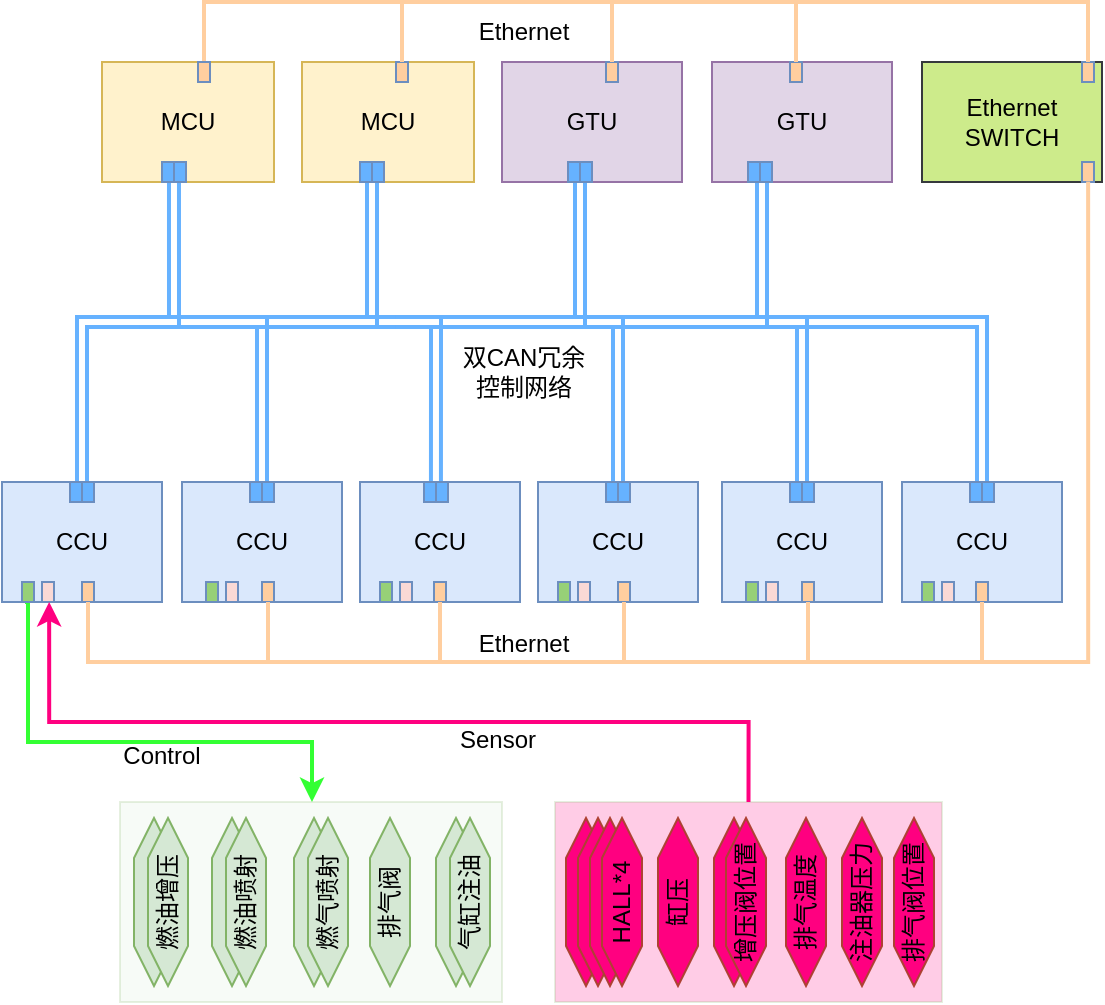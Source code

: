 <mxfile version="22.1.15" type="github">
  <diagram name="第 1 页" id="9V1ebuacdXuoeA5cvaG8">
    <mxGraphModel dx="1183" dy="632" grid="1" gridSize="10" guides="1" tooltips="1" connect="1" arrows="1" fold="1" page="1" pageScale="1" pageWidth="827" pageHeight="1169" math="0" shadow="0">
      <root>
        <mxCell id="0" />
        <mxCell id="1" parent="0" />
        <mxCell id="lHHxEUQEhCc_uOO8Jhd7-14" value="" style="rounded=0;whiteSpace=wrap;html=1;fillColor=#ff0080;strokeColor=#82b366;opacity=20;" vertex="1" parent="1">
          <mxGeometry x="436.5" y="490" width="193.5" height="100" as="geometry" />
        </mxCell>
        <mxCell id="lHHxEUQEhCc_uOO8Jhd7-13" value="" style="rounded=0;whiteSpace=wrap;html=1;fillColor=#d5e8d4;strokeColor=#82b366;opacity=20;" vertex="1" parent="1">
          <mxGeometry x="219" y="490" width="191" height="100" as="geometry" />
        </mxCell>
        <mxCell id="hLteAHFwZHsYNq_SP1KF-1" value="CCU" style="rounded=0;whiteSpace=wrap;html=1;fillColor=#dae8fc;strokeColor=#6c8ebf;" parent="1" vertex="1">
          <mxGeometry x="160" y="330" width="80" height="60" as="geometry" />
        </mxCell>
        <mxCell id="l1ArFm3nqkwlllE_89NU-13" value="" style="shape=hexagon;perimeter=hexagonPerimeter2;whiteSpace=wrap;html=1;fixedSize=1;rotation=-90;fillColor=#d5e8d4;strokeColor=#82b366;" parent="1" vertex="1">
          <mxGeometry x="233" y="530" width="84" height="20" as="geometry" />
        </mxCell>
        <mxCell id="l1ArFm3nqkwlllE_89NU-10" value="燃油喷射" style="shape=hexagon;perimeter=hexagonPerimeter2;whiteSpace=wrap;html=1;fixedSize=1;rotation=-90;fillColor=#d5e8d4;strokeColor=#82b366;" parent="1" vertex="1">
          <mxGeometry x="240" y="530" width="84" height="20" as="geometry" />
        </mxCell>
        <mxCell id="l1ArFm3nqkwlllE_89NU-15" value="" style="shape=hexagon;perimeter=hexagonPerimeter2;whiteSpace=wrap;html=1;fixedSize=1;rotation=-90;fillColor=#d5e8d4;strokeColor=#82b366;" parent="1" vertex="1">
          <mxGeometry x="274" y="530" width="84" height="20" as="geometry" />
        </mxCell>
        <mxCell id="l1ArFm3nqkwlllE_89NU-16" value="燃气喷射" style="shape=hexagon;perimeter=hexagonPerimeter2;whiteSpace=wrap;html=1;fixedSize=1;rotation=-90;fillColor=#d5e8d4;strokeColor=#82b366;" parent="1" vertex="1">
          <mxGeometry x="281" y="530" width="84" height="20" as="geometry" />
        </mxCell>
        <mxCell id="l1ArFm3nqkwlllE_89NU-17" value="排气阀" style="shape=hexagon;perimeter=hexagonPerimeter2;whiteSpace=wrap;html=1;fixedSize=1;rotation=-90;fillColor=#d5e8d4;strokeColor=#82b366;" parent="1" vertex="1">
          <mxGeometry x="312" y="530" width="84" height="20" as="geometry" />
        </mxCell>
        <mxCell id="l1ArFm3nqkwlllE_89NU-18" value="" style="shape=hexagon;perimeter=hexagonPerimeter2;whiteSpace=wrap;html=1;fixedSize=1;rotation=-90;fillColor=#d5e8d4;strokeColor=#82b366;" parent="1" vertex="1">
          <mxGeometry x="345" y="530" width="84" height="20" as="geometry" />
        </mxCell>
        <mxCell id="l1ArFm3nqkwlllE_89NU-20" value="MCU" style="rounded=0;whiteSpace=wrap;html=1;fillColor=#fff2cc;strokeColor=#d6b656;" parent="1" vertex="1">
          <mxGeometry x="210" y="120" width="86" height="60" as="geometry" />
        </mxCell>
        <mxCell id="l1ArFm3nqkwlllE_89NU-23" value="GTU" style="rounded=0;whiteSpace=wrap;html=1;fillColor=#e1d5e7;strokeColor=#9673a6;" parent="1" vertex="1">
          <mxGeometry x="410" y="120" width="90" height="60" as="geometry" />
        </mxCell>
        <mxCell id="l1ArFm3nqkwlllE_89NU-25" value="" style="shape=link;html=1;rounded=0;edgeStyle=orthogonalEdgeStyle;entryX=0.5;entryY=0;entryDx=0;entryDy=0;strokeWidth=2;strokeColor=#66B2FF;" parent="1" source="hLteAHFwZHsYNq_SP1KF-1" edge="1">
          <mxGeometry width="100" relative="1" as="geometry">
            <mxPoint x="20" y="330" as="sourcePoint" />
            <mxPoint x="650" y="330" as="targetPoint" />
            <Array as="points">
              <mxPoint x="200" y="250" />
              <mxPoint x="650" y="250" />
            </Array>
          </mxGeometry>
        </mxCell>
        <mxCell id="l1ArFm3nqkwlllE_89NU-26" value="" style="shape=link;html=1;rounded=0;edgeStyle=orthogonalEdgeStyle;exitX=0.5;exitY=1;exitDx=0;exitDy=0;strokeWidth=2;strokeColor=#66B2FF;" parent="1" edge="1">
          <mxGeometry width="100" relative="1" as="geometry">
            <mxPoint x="245.99" y="180" as="sourcePoint" />
            <mxPoint x="228.99" y="250" as="targetPoint" />
            <Array as="points">
              <mxPoint x="245.99" y="250" />
            </Array>
          </mxGeometry>
        </mxCell>
        <mxCell id="l1ArFm3nqkwlllE_89NU-28" value="" style="shape=link;html=1;rounded=0;edgeStyle=orthogonalEdgeStyle;strokeWidth=2;strokeColor=#66B2FF;" parent="1" edge="1">
          <mxGeometry width="100" relative="1" as="geometry">
            <mxPoint x="290" y="330" as="sourcePoint" />
            <mxPoint x="270" y="250" as="targetPoint" />
            <Array as="points">
              <mxPoint x="290" y="330" />
              <mxPoint x="290" y="250" />
            </Array>
          </mxGeometry>
        </mxCell>
        <mxCell id="l1ArFm3nqkwlllE_89NU-29" value="" style="shape=link;html=1;rounded=0;edgeStyle=orthogonalEdgeStyle;exitX=0.5;exitY=1;exitDx=0;exitDy=0;strokeWidth=2;strokeColor=#66B2FF;" parent="1" edge="1">
          <mxGeometry width="100" relative="1" as="geometry">
            <mxPoint x="345.0" y="180" as="sourcePoint" />
            <mxPoint x="328" y="250" as="targetPoint" />
            <Array as="points">
              <mxPoint x="345" y="250" />
            </Array>
          </mxGeometry>
        </mxCell>
        <mxCell id="l1ArFm3nqkwlllE_89NU-30" value="" style="shape=link;html=1;rounded=0;edgeStyle=orthogonalEdgeStyle;strokeWidth=2;strokeColor=#66B2FF;" parent="1" edge="1">
          <mxGeometry width="100" relative="1" as="geometry">
            <mxPoint x="376.97" y="330" as="sourcePoint" />
            <mxPoint x="356.97" y="250" as="targetPoint" />
            <Array as="points">
              <mxPoint x="376.97" y="330" />
              <mxPoint x="376.97" y="250" />
            </Array>
          </mxGeometry>
        </mxCell>
        <mxCell id="l1ArFm3nqkwlllE_89NU-32" value="" style="shape=link;html=1;rounded=0;edgeStyle=orthogonalEdgeStyle;strokeWidth=2;strokeColor=#66B2FF;" parent="1" edge="1">
          <mxGeometry width="100" relative="1" as="geometry">
            <mxPoint x="468" y="330" as="sourcePoint" />
            <mxPoint x="448" y="250" as="targetPoint" />
            <Array as="points">
              <mxPoint x="468" y="330" />
              <mxPoint x="468" y="250" />
            </Array>
          </mxGeometry>
        </mxCell>
        <mxCell id="l1ArFm3nqkwlllE_89NU-34" value="" style="shape=link;html=1;rounded=0;edgeStyle=orthogonalEdgeStyle;strokeWidth=2;strokeColor=#66B2FF;" parent="1" edge="1">
          <mxGeometry width="100" relative="1" as="geometry">
            <mxPoint x="560" y="330" as="sourcePoint" />
            <mxPoint x="540" y="250" as="targetPoint" />
            <Array as="points">
              <mxPoint x="560" y="330" />
              <mxPoint x="560" y="250" />
            </Array>
          </mxGeometry>
        </mxCell>
        <mxCell id="l1ArFm3nqkwlllE_89NU-35" value="" style="shape=hexagon;perimeter=hexagonPerimeter2;whiteSpace=wrap;html=1;fixedSize=1;rotation=-90;fillColor=#FF0080;strokeColor=#ae4132;" parent="1" vertex="1">
          <mxGeometry x="410" y="530" width="84" height="20" as="geometry" />
        </mxCell>
        <mxCell id="l1ArFm3nqkwlllE_89NU-36" value="" style="shape=hexagon;perimeter=hexagonPerimeter2;whiteSpace=wrap;html=1;fixedSize=1;rotation=-90;fillColor=#FF0080;strokeColor=#ae4132;" parent="1" vertex="1">
          <mxGeometry x="416" y="530" width="84" height="20" as="geometry" />
        </mxCell>
        <mxCell id="l1ArFm3nqkwlllE_89NU-37" value="" style="shape=hexagon;perimeter=hexagonPerimeter2;whiteSpace=wrap;html=1;fixedSize=1;rotation=-90;fillColor=#FF0080;strokeColor=#ae4132;" parent="1" vertex="1">
          <mxGeometry x="422" y="530" width="84" height="20" as="geometry" />
        </mxCell>
        <mxCell id="l1ArFm3nqkwlllE_89NU-38" value="HALL*4" style="shape=hexagon;perimeter=hexagonPerimeter2;whiteSpace=wrap;html=1;fixedSize=1;rotation=-90;fillColor=#FF0080;strokeColor=#ae4132;" parent="1" vertex="1">
          <mxGeometry x="428" y="530" width="84" height="20" as="geometry" />
        </mxCell>
        <mxCell id="l1ArFm3nqkwlllE_89NU-65" value="GTU" style="rounded=0;whiteSpace=wrap;html=1;fillColor=#e1d5e7;strokeColor=#9673a6;" parent="1" vertex="1">
          <mxGeometry x="515" y="120" width="90" height="60" as="geometry" />
        </mxCell>
        <mxCell id="l1ArFm3nqkwlllE_89NU-66" value="气缸注油" style="shape=hexagon;perimeter=hexagonPerimeter2;whiteSpace=wrap;html=1;fixedSize=1;rotation=-90;fillColor=#d5e8d4;strokeColor=#82b366;" parent="1" vertex="1">
          <mxGeometry x="352" y="530" width="84" height="20" as="geometry" />
        </mxCell>
        <mxCell id="l1ArFm3nqkwlllE_89NU-67" value="CCU" style="rounded=0;whiteSpace=wrap;html=1;fillColor=#dae8fc;strokeColor=#6c8ebf;" parent="1" vertex="1">
          <mxGeometry x="250" y="330" width="80" height="60" as="geometry" />
        </mxCell>
        <mxCell id="l1ArFm3nqkwlllE_89NU-68" value="CCU" style="rounded=0;whiteSpace=wrap;html=1;fillColor=#dae8fc;strokeColor=#6c8ebf;" parent="1" vertex="1">
          <mxGeometry x="339" y="330" width="80" height="60" as="geometry" />
        </mxCell>
        <mxCell id="l1ArFm3nqkwlllE_89NU-69" value="CCU" style="rounded=0;whiteSpace=wrap;html=1;fillColor=#dae8fc;strokeColor=#6c8ebf;" parent="1" vertex="1">
          <mxGeometry x="428" y="330" width="80" height="60" as="geometry" />
        </mxCell>
        <mxCell id="l1ArFm3nqkwlllE_89NU-70" value="CCU" style="rounded=0;whiteSpace=wrap;html=1;fillColor=#dae8fc;strokeColor=#6c8ebf;" parent="1" vertex="1">
          <mxGeometry x="520" y="330" width="80" height="60" as="geometry" />
        </mxCell>
        <mxCell id="l1ArFm3nqkwlllE_89NU-71" value="CCU" style="rounded=0;whiteSpace=wrap;html=1;fillColor=#dae8fc;strokeColor=#6c8ebf;" parent="1" vertex="1">
          <mxGeometry x="610" y="330" width="80" height="60" as="geometry" />
        </mxCell>
        <mxCell id="l1ArFm3nqkwlllE_89NU-72" value="MCU" style="rounded=0;whiteSpace=wrap;html=1;fillColor=#fff2cc;strokeColor=#d6b656;" parent="1" vertex="1">
          <mxGeometry x="310" y="120" width="86" height="60" as="geometry" />
        </mxCell>
        <mxCell id="l1ArFm3nqkwlllE_89NU-75" value="" style="shape=link;html=1;rounded=0;edgeStyle=orthogonalEdgeStyle;exitX=0.5;exitY=1;exitDx=0;exitDy=0;strokeWidth=2;strokeColor=#66B2FF;" parent="1" edge="1">
          <mxGeometry width="100" relative="1" as="geometry">
            <mxPoint x="449.0" y="180" as="sourcePoint" />
            <mxPoint x="432" y="250" as="targetPoint" />
            <Array as="points">
              <mxPoint x="449" y="250" />
            </Array>
          </mxGeometry>
        </mxCell>
        <mxCell id="l1ArFm3nqkwlllE_89NU-76" value="" style="shape=link;html=1;rounded=0;edgeStyle=orthogonalEdgeStyle;exitX=0.5;exitY=1;exitDx=0;exitDy=0;strokeWidth=2;strokeColor=#66B2FF;" parent="1" edge="1">
          <mxGeometry width="100" relative="1" as="geometry">
            <mxPoint x="540.0" y="180" as="sourcePoint" />
            <mxPoint x="523" y="250" as="targetPoint" />
            <Array as="points">
              <mxPoint x="540" y="250" />
            </Array>
          </mxGeometry>
        </mxCell>
        <mxCell id="l1ArFm3nqkwlllE_89NU-77" value="双CAN冗余控制网络" style="text;html=1;strokeColor=none;fillColor=none;align=center;verticalAlign=middle;whiteSpace=wrap;rounded=0;" parent="1" vertex="1">
          <mxGeometry x="386" y="260" width="70" height="30" as="geometry" />
        </mxCell>
        <mxCell id="l1ArFm3nqkwlllE_89NU-80" value="" style="rounded=0;whiteSpace=wrap;html=1;fillColor=#66b2ff;strokeColor=#6c8ebf;gradientColor=none;" parent="1" vertex="1">
          <mxGeometry x="194" y="330" width="6" height="10" as="geometry" />
        </mxCell>
        <mxCell id="l1ArFm3nqkwlllE_89NU-81" value="" style="rounded=0;whiteSpace=wrap;html=1;fillColor=#66b2ff;strokeColor=#6c8ebf;gradientColor=none;" parent="1" vertex="1">
          <mxGeometry x="200" y="330" width="6" height="10" as="geometry" />
        </mxCell>
        <mxCell id="l1ArFm3nqkwlllE_89NU-82" value="" style="rounded=0;whiteSpace=wrap;html=1;fillColor=#66b2ff;strokeColor=#6c8ebf;gradientColor=none;" parent="1" vertex="1">
          <mxGeometry x="284" y="330" width="6" height="10" as="geometry" />
        </mxCell>
        <mxCell id="l1ArFm3nqkwlllE_89NU-83" value="" style="rounded=0;whiteSpace=wrap;html=1;fillColor=#66b2ff;strokeColor=#6c8ebf;gradientColor=none;" parent="1" vertex="1">
          <mxGeometry x="290" y="330" width="6" height="10" as="geometry" />
        </mxCell>
        <mxCell id="l1ArFm3nqkwlllE_89NU-84" value="" style="rounded=0;whiteSpace=wrap;html=1;fillColor=#66b2ff;strokeColor=#6c8ebf;gradientColor=none;" parent="1" vertex="1">
          <mxGeometry x="371" y="330" width="6" height="10" as="geometry" />
        </mxCell>
        <mxCell id="l1ArFm3nqkwlllE_89NU-85" value="" style="rounded=0;whiteSpace=wrap;html=1;fillColor=#66b2ff;strokeColor=#6c8ebf;gradientColor=none;" parent="1" vertex="1">
          <mxGeometry x="377" y="330" width="6" height="10" as="geometry" />
        </mxCell>
        <mxCell id="l1ArFm3nqkwlllE_89NU-86" value="" style="rounded=0;whiteSpace=wrap;html=1;fillColor=#66b2ff;strokeColor=#6c8ebf;gradientColor=none;" parent="1" vertex="1">
          <mxGeometry x="462" y="330" width="6" height="10" as="geometry" />
        </mxCell>
        <mxCell id="l1ArFm3nqkwlllE_89NU-87" value="" style="rounded=0;whiteSpace=wrap;html=1;fillColor=#66b2ff;strokeColor=#6c8ebf;gradientColor=none;" parent="1" vertex="1">
          <mxGeometry x="468" y="330" width="6" height="10" as="geometry" />
        </mxCell>
        <mxCell id="l1ArFm3nqkwlllE_89NU-88" value="" style="rounded=0;whiteSpace=wrap;html=1;fillColor=#66b2ff;strokeColor=#6c8ebf;gradientColor=none;" parent="1" vertex="1">
          <mxGeometry x="554" y="330" width="6" height="10" as="geometry" />
        </mxCell>
        <mxCell id="l1ArFm3nqkwlllE_89NU-89" value="" style="rounded=0;whiteSpace=wrap;html=1;fillColor=#66b2ff;strokeColor=#6c8ebf;gradientColor=none;" parent="1" vertex="1">
          <mxGeometry x="560" y="330" width="6" height="10" as="geometry" />
        </mxCell>
        <mxCell id="l1ArFm3nqkwlllE_89NU-90" value="" style="rounded=0;whiteSpace=wrap;html=1;fillColor=#66b2ff;strokeColor=#6c8ebf;gradientColor=none;" parent="1" vertex="1">
          <mxGeometry x="644" y="330" width="6" height="10" as="geometry" />
        </mxCell>
        <mxCell id="l1ArFm3nqkwlllE_89NU-91" value="" style="rounded=0;whiteSpace=wrap;html=1;fillColor=#66b2ff;strokeColor=#6c8ebf;gradientColor=none;" parent="1" vertex="1">
          <mxGeometry x="650" y="330" width="6" height="10" as="geometry" />
        </mxCell>
        <mxCell id="l1ArFm3nqkwlllE_89NU-92" value="" style="rounded=0;whiteSpace=wrap;html=1;fillColor=#66b2ff;strokeColor=#6c8ebf;gradientColor=none;" parent="1" vertex="1">
          <mxGeometry x="533" y="170" width="6" height="10" as="geometry" />
        </mxCell>
        <mxCell id="l1ArFm3nqkwlllE_89NU-93" value="" style="rounded=0;whiteSpace=wrap;html=1;fillColor=#66b2ff;strokeColor=#6c8ebf;gradientColor=none;" parent="1" vertex="1">
          <mxGeometry x="539" y="170" width="6" height="10" as="geometry" />
        </mxCell>
        <mxCell id="l1ArFm3nqkwlllE_89NU-94" value="" style="rounded=0;whiteSpace=wrap;html=1;fillColor=#66b2ff;strokeColor=#6c8ebf;gradientColor=none;" parent="1" vertex="1">
          <mxGeometry x="443" y="170" width="6" height="10" as="geometry" />
        </mxCell>
        <mxCell id="l1ArFm3nqkwlllE_89NU-95" value="" style="rounded=0;whiteSpace=wrap;html=1;fillColor=#66b2ff;strokeColor=#6c8ebf;gradientColor=none;" parent="1" vertex="1">
          <mxGeometry x="449" y="170" width="6" height="10" as="geometry" />
        </mxCell>
        <mxCell id="l1ArFm3nqkwlllE_89NU-96" value="" style="rounded=0;whiteSpace=wrap;html=1;fillColor=#66b2ff;strokeColor=#6c8ebf;gradientColor=none;" parent="1" vertex="1">
          <mxGeometry x="339" y="170" width="6" height="10" as="geometry" />
        </mxCell>
        <mxCell id="l1ArFm3nqkwlllE_89NU-97" value="" style="rounded=0;whiteSpace=wrap;html=1;fillColor=#66b2ff;strokeColor=#6c8ebf;gradientColor=none;" parent="1" vertex="1">
          <mxGeometry x="345" y="170" width="6" height="10" as="geometry" />
        </mxCell>
        <mxCell id="l1ArFm3nqkwlllE_89NU-98" value="" style="rounded=0;whiteSpace=wrap;html=1;fillColor=#66b2ff;strokeColor=#6c8ebf;gradientColor=none;" parent="1" vertex="1">
          <mxGeometry x="240" y="170" width="6" height="10" as="geometry" />
        </mxCell>
        <mxCell id="l1ArFm3nqkwlllE_89NU-99" value="" style="rounded=0;whiteSpace=wrap;html=1;fillColor=#66b2ff;strokeColor=#6c8ebf;gradientColor=none;" parent="1" vertex="1">
          <mxGeometry x="246" y="170" width="6" height="10" as="geometry" />
        </mxCell>
        <mxCell id="l1ArFm3nqkwlllE_89NU-100" value="Ethernet&lt;br&gt;SWITCH" style="rounded=0;whiteSpace=wrap;html=1;fillColor=#cdeb8b;strokeColor=#36393d;" parent="1" vertex="1">
          <mxGeometry x="620" y="120" width="90" height="60" as="geometry" />
        </mxCell>
        <mxCell id="l1ArFm3nqkwlllE_89NU-105" value="" style="rounded=0;whiteSpace=wrap;html=1;fillColor=#FFCE9F;strokeColor=#6c8ebf;gradientColor=none;" parent="1" vertex="1">
          <mxGeometry x="700" y="120" width="6" height="10" as="geometry" />
        </mxCell>
        <mxCell id="l1ArFm3nqkwlllE_89NU-106" value="" style="rounded=0;whiteSpace=wrap;html=1;fillColor=#FFCE9F;strokeColor=#6c8ebf;gradientColor=none;" parent="1" vertex="1">
          <mxGeometry x="700" y="170" width="6" height="10" as="geometry" />
        </mxCell>
        <mxCell id="l1ArFm3nqkwlllE_89NU-111" value="" style="rounded=0;whiteSpace=wrap;html=1;fillColor=#FFCE9F;strokeColor=#6c8ebf;gradientColor=none;" parent="1" vertex="1">
          <mxGeometry x="554" y="120" width="6" height="10" as="geometry" />
        </mxCell>
        <mxCell id="l1ArFm3nqkwlllE_89NU-112" value="" style="rounded=0;whiteSpace=wrap;html=1;fillColor=#FFCE9F;strokeColor=#6c8ebf;gradientColor=none;" parent="1" vertex="1">
          <mxGeometry x="462" y="120" width="6" height="10" as="geometry" />
        </mxCell>
        <mxCell id="l1ArFm3nqkwlllE_89NU-113" value="" style="rounded=0;whiteSpace=wrap;html=1;fillColor=#FFCE9F;strokeColor=#6c8ebf;gradientColor=none;" parent="1" vertex="1">
          <mxGeometry x="357" y="120" width="6" height="10" as="geometry" />
        </mxCell>
        <mxCell id="l1ArFm3nqkwlllE_89NU-130" style="edgeStyle=orthogonalEdgeStyle;rounded=0;orthogonalLoop=1;jettySize=auto;html=1;entryX=0.5;entryY=0;entryDx=0;entryDy=0;endArrow=none;endFill=0;strokeWidth=2;strokeColor=#ffce9f;" parent="1" source="l1ArFm3nqkwlllE_89NU-115" target="l1ArFm3nqkwlllE_89NU-105" edge="1">
          <mxGeometry relative="1" as="geometry">
            <mxPoint x="380" y="90" as="targetPoint" />
            <Array as="points">
              <mxPoint x="261" y="90" />
              <mxPoint x="703" y="90" />
            </Array>
          </mxGeometry>
        </mxCell>
        <mxCell id="l1ArFm3nqkwlllE_89NU-115" value="" style="rounded=0;whiteSpace=wrap;html=1;fillColor=#FFCE9F;strokeColor=#6c8ebf;gradientColor=none;" parent="1" vertex="1">
          <mxGeometry x="258" y="120" width="6" height="10" as="geometry" />
        </mxCell>
        <mxCell id="l1ArFm3nqkwlllE_89NU-116" value="" style="rounded=0;whiteSpace=wrap;html=1;fillColor=#FFCE9F;strokeColor=#6c8ebf;gradientColor=none;" parent="1" vertex="1">
          <mxGeometry x="200" y="380" width="6" height="10" as="geometry" />
        </mxCell>
        <mxCell id="l1ArFm3nqkwlllE_89NU-117" value="" style="rounded=0;whiteSpace=wrap;html=1;fillColor=#FFCE9F;strokeColor=#6c8ebf;gradientColor=none;" parent="1" vertex="1">
          <mxGeometry x="290" y="380" width="6" height="10" as="geometry" />
        </mxCell>
        <mxCell id="l1ArFm3nqkwlllE_89NU-118" value="" style="rounded=0;whiteSpace=wrap;html=1;fillColor=#FFCE9F;strokeColor=#6c8ebf;gradientColor=none;" parent="1" vertex="1">
          <mxGeometry x="376" y="380" width="6" height="10" as="geometry" />
        </mxCell>
        <mxCell id="l1ArFm3nqkwlllE_89NU-119" value="" style="rounded=0;whiteSpace=wrap;html=1;fillColor=#FFCE9F;strokeColor=#6c8ebf;gradientColor=none;" parent="1" vertex="1">
          <mxGeometry x="468" y="380" width="6" height="10" as="geometry" />
        </mxCell>
        <mxCell id="l1ArFm3nqkwlllE_89NU-120" value="" style="rounded=0;whiteSpace=wrap;html=1;fillColor=#FFCE9F;strokeColor=#6c8ebf;gradientColor=none;" parent="1" vertex="1">
          <mxGeometry x="647" y="380" width="6" height="10" as="geometry" />
        </mxCell>
        <mxCell id="l1ArFm3nqkwlllE_89NU-121" value="" style="rounded=0;whiteSpace=wrap;html=1;fillColor=#FFCE9F;strokeColor=#6c8ebf;gradientColor=none;" parent="1" vertex="1">
          <mxGeometry x="560" y="380" width="6" height="10" as="geometry" />
        </mxCell>
        <mxCell id="l1ArFm3nqkwlllE_89NU-131" value="" style="line;strokeWidth=2;direction=south;html=1;strokeColor=#ffce9f;" parent="1" vertex="1">
          <mxGeometry x="355" y="90" width="10" height="30" as="geometry" />
        </mxCell>
        <mxCell id="l1ArFm3nqkwlllE_89NU-132" value="" style="line;strokeWidth=2;direction=south;html=1;strokeColor=#ffce9f;" parent="1" vertex="1">
          <mxGeometry x="460" y="90" width="10" height="30" as="geometry" />
        </mxCell>
        <mxCell id="l1ArFm3nqkwlllE_89NU-133" value="" style="line;strokeWidth=2;direction=south;html=1;strokeColor=#ffce9f;" parent="1" vertex="1">
          <mxGeometry x="552" y="90" width="10" height="30" as="geometry" />
        </mxCell>
        <mxCell id="l1ArFm3nqkwlllE_89NU-135" style="edgeStyle=orthogonalEdgeStyle;rounded=0;orthogonalLoop=1;jettySize=auto;html=1;entryX=0.923;entryY=0.996;entryDx=0;entryDy=0;entryPerimeter=0;strokeWidth=2;endArrow=none;endFill=0;strokeColor=#ffce9f;" parent="1" source="l1ArFm3nqkwlllE_89NU-116" target="l1ArFm3nqkwlllE_89NU-100" edge="1">
          <mxGeometry relative="1" as="geometry">
            <Array as="points">
              <mxPoint x="203" y="420" />
              <mxPoint x="703" y="420" />
            </Array>
          </mxGeometry>
        </mxCell>
        <mxCell id="l1ArFm3nqkwlllE_89NU-136" value="" style="line;strokeWidth=2;direction=south;html=1;strokeColor=#ffce9f;" parent="1" vertex="1">
          <mxGeometry x="288" y="390" width="10" height="30" as="geometry" />
        </mxCell>
        <mxCell id="l1ArFm3nqkwlllE_89NU-137" value="" style="line;strokeWidth=2;direction=south;html=1;strokeColor=#ffce9f;" parent="1" vertex="1">
          <mxGeometry x="374" y="390" width="10" height="30" as="geometry" />
        </mxCell>
        <mxCell id="l1ArFm3nqkwlllE_89NU-138" value="" style="line;strokeWidth=2;direction=south;html=1;strokeColor=#ffce9f;" parent="1" vertex="1">
          <mxGeometry x="466" y="390" width="10" height="30" as="geometry" />
        </mxCell>
        <mxCell id="l1ArFm3nqkwlllE_89NU-139" value="" style="line;strokeWidth=2;direction=south;html=1;strokeColor=#ffce9f;" parent="1" vertex="1">
          <mxGeometry x="558" y="390" width="10" height="30" as="geometry" />
        </mxCell>
        <mxCell id="l1ArFm3nqkwlllE_89NU-140" value="" style="line;strokeWidth=2;direction=south;html=1;strokeColor=#ffce9f;" parent="1" vertex="1">
          <mxGeometry x="645" y="390" width="10" height="30" as="geometry" />
        </mxCell>
        <mxCell id="l1ArFm3nqkwlllE_89NU-141" value="Ethernet" style="text;html=1;strokeColor=none;fillColor=none;align=center;verticalAlign=middle;whiteSpace=wrap;rounded=0;" parent="1" vertex="1">
          <mxGeometry x="386" y="396" width="70" height="30" as="geometry" />
        </mxCell>
        <mxCell id="l1ArFm3nqkwlllE_89NU-142" value="Ethernet" style="text;html=1;strokeColor=none;fillColor=none;align=center;verticalAlign=middle;whiteSpace=wrap;rounded=0;" parent="1" vertex="1">
          <mxGeometry x="386" y="90" width="70" height="30" as="geometry" />
        </mxCell>
        <mxCell id="lHHxEUQEhCc_uOO8Jhd7-2" value="" style="shape=hexagon;perimeter=hexagonPerimeter2;whiteSpace=wrap;html=1;fixedSize=1;rotation=-90;fillColor=#d5e8d4;strokeColor=#82b366;" vertex="1" parent="1">
          <mxGeometry x="194" y="530" width="84" height="20" as="geometry" />
        </mxCell>
        <mxCell id="lHHxEUQEhCc_uOO8Jhd7-3" value="燃油增压" style="shape=hexagon;perimeter=hexagonPerimeter2;whiteSpace=wrap;html=1;fixedSize=1;rotation=-90;fillColor=#d5e8d4;strokeColor=#82b366;" vertex="1" parent="1">
          <mxGeometry x="201" y="530" width="84" height="20" as="geometry" />
        </mxCell>
        <mxCell id="lHHxEUQEhCc_uOO8Jhd7-5" value="缸压" style="shape=hexagon;perimeter=hexagonPerimeter2;whiteSpace=wrap;html=1;fixedSize=1;rotation=-90;fillColor=#FF0080;strokeColor=#ae4132;" vertex="1" parent="1">
          <mxGeometry x="456" y="530" width="84" height="20" as="geometry" />
        </mxCell>
        <mxCell id="lHHxEUQEhCc_uOO8Jhd7-7" value="" style="shape=hexagon;perimeter=hexagonPerimeter2;whiteSpace=wrap;html=1;fixedSize=1;rotation=-90;fillColor=#FF0080;strokeColor=#ae4132;" vertex="1" parent="1">
          <mxGeometry x="484" y="530" width="84" height="20" as="geometry" />
        </mxCell>
        <mxCell id="lHHxEUQEhCc_uOO8Jhd7-8" value="增压阀位置" style="shape=hexagon;perimeter=hexagonPerimeter2;whiteSpace=wrap;html=1;fixedSize=1;rotation=-90;fillColor=#FF0080;strokeColor=#ae4132;" vertex="1" parent="1">
          <mxGeometry x="490" y="530" width="84" height="20" as="geometry" />
        </mxCell>
        <mxCell id="lHHxEUQEhCc_uOO8Jhd7-9" value="排气温度" style="shape=hexagon;perimeter=hexagonPerimeter2;whiteSpace=wrap;html=1;fixedSize=1;rotation=-90;fillColor=#FF0080;strokeColor=#ae4132;" vertex="1" parent="1">
          <mxGeometry x="520" y="530" width="84" height="20" as="geometry" />
        </mxCell>
        <mxCell id="lHHxEUQEhCc_uOO8Jhd7-10" value="注油器压力" style="shape=hexagon;perimeter=hexagonPerimeter2;whiteSpace=wrap;html=1;fixedSize=1;rotation=-90;fillColor=#FF0080;strokeColor=#ae4132;" vertex="1" parent="1">
          <mxGeometry x="548" y="530" width="84" height="20" as="geometry" />
        </mxCell>
        <mxCell id="lHHxEUQEhCc_uOO8Jhd7-12" value="排气阀位置" style="shape=hexagon;perimeter=hexagonPerimeter2;whiteSpace=wrap;html=1;fixedSize=1;rotation=-90;fillColor=#FF0080;strokeColor=#ae4132;" vertex="1" parent="1">
          <mxGeometry x="574" y="530" width="84" height="20" as="geometry" />
        </mxCell>
        <mxCell id="lHHxEUQEhCc_uOO8Jhd7-16" style="edgeStyle=orthogonalEdgeStyle;rounded=0;orthogonalLoop=1;jettySize=auto;html=1;exitX=0.25;exitY=1;exitDx=0;exitDy=0;strokeColor=#33FF33;strokeWidth=2;" edge="1" parent="1" source="lHHxEUQEhCc_uOO8Jhd7-15" target="lHHxEUQEhCc_uOO8Jhd7-13">
          <mxGeometry relative="1" as="geometry">
            <Array as="points">
              <mxPoint x="173" y="390" />
              <mxPoint x="173" y="460" />
              <mxPoint x="315" y="460" />
            </Array>
          </mxGeometry>
        </mxCell>
        <mxCell id="lHHxEUQEhCc_uOO8Jhd7-15" value="" style="rounded=0;whiteSpace=wrap;html=1;fillColor=#97D077;strokeColor=#6c8ebf;gradientColor=none;" vertex="1" parent="1">
          <mxGeometry x="170" y="380" width="6" height="10" as="geometry" />
        </mxCell>
        <mxCell id="lHHxEUQEhCc_uOO8Jhd7-18" value="" style="rounded=0;whiteSpace=wrap;html=1;fillColor=#fad9d5;strokeColor=#6c8ebf;gradientColor=none;" vertex="1" parent="1">
          <mxGeometry x="180" y="380" width="6" height="10" as="geometry" />
        </mxCell>
        <mxCell id="lHHxEUQEhCc_uOO8Jhd7-19" style="edgeStyle=orthogonalEdgeStyle;rounded=0;orthogonalLoop=1;jettySize=auto;html=1;exitX=0.5;exitY=0;exitDx=0;exitDy=0;entryX=0.429;entryY=0.881;entryDx=0;entryDy=0;entryPerimeter=0;strokeColor=#ff0080;strokeWidth=2;" edge="1" parent="1" source="lHHxEUQEhCc_uOO8Jhd7-14">
          <mxGeometry relative="1" as="geometry">
            <mxPoint x="533" y="471.19" as="sourcePoint" />
            <mxPoint x="183.574" y="390.0" as="targetPoint" />
            <Array as="points">
              <mxPoint x="533" y="490" />
              <mxPoint x="533" y="450" />
              <mxPoint x="184" y="450" />
            </Array>
          </mxGeometry>
        </mxCell>
        <mxCell id="lHHxEUQEhCc_uOO8Jhd7-20" value="" style="rounded=0;whiteSpace=wrap;html=1;fillColor=#97D077;strokeColor=#6c8ebf;gradientColor=none;" vertex="1" parent="1">
          <mxGeometry x="262" y="380" width="6" height="10" as="geometry" />
        </mxCell>
        <mxCell id="lHHxEUQEhCc_uOO8Jhd7-21" value="" style="rounded=0;whiteSpace=wrap;html=1;fillColor=#fad9d5;strokeColor=#6c8ebf;gradientColor=none;" vertex="1" parent="1">
          <mxGeometry x="272" y="380" width="6" height="10" as="geometry" />
        </mxCell>
        <mxCell id="lHHxEUQEhCc_uOO8Jhd7-22" value="" style="rounded=0;whiteSpace=wrap;html=1;fillColor=#97D077;strokeColor=#6c8ebf;gradientColor=none;" vertex="1" parent="1">
          <mxGeometry x="349" y="380" width="6" height="10" as="geometry" />
        </mxCell>
        <mxCell id="lHHxEUQEhCc_uOO8Jhd7-23" value="" style="rounded=0;whiteSpace=wrap;html=1;fillColor=#fad9d5;strokeColor=#6c8ebf;gradientColor=none;" vertex="1" parent="1">
          <mxGeometry x="359" y="380" width="6" height="10" as="geometry" />
        </mxCell>
        <mxCell id="lHHxEUQEhCc_uOO8Jhd7-24" value="" style="rounded=0;whiteSpace=wrap;html=1;fillColor=#97D077;strokeColor=#6c8ebf;gradientColor=none;" vertex="1" parent="1">
          <mxGeometry x="438" y="380" width="6" height="10" as="geometry" />
        </mxCell>
        <mxCell id="lHHxEUQEhCc_uOO8Jhd7-25" value="" style="rounded=0;whiteSpace=wrap;html=1;fillColor=#fad9d5;strokeColor=#6c8ebf;gradientColor=none;" vertex="1" parent="1">
          <mxGeometry x="448" y="380" width="6" height="10" as="geometry" />
        </mxCell>
        <mxCell id="lHHxEUQEhCc_uOO8Jhd7-26" value="" style="rounded=0;whiteSpace=wrap;html=1;fillColor=#97D077;strokeColor=#6c8ebf;gradientColor=none;" vertex="1" parent="1">
          <mxGeometry x="532" y="380" width="6" height="10" as="geometry" />
        </mxCell>
        <mxCell id="lHHxEUQEhCc_uOO8Jhd7-27" value="" style="rounded=0;whiteSpace=wrap;html=1;fillColor=#fad9d5;strokeColor=#6c8ebf;gradientColor=none;" vertex="1" parent="1">
          <mxGeometry x="542" y="380" width="6" height="10" as="geometry" />
        </mxCell>
        <mxCell id="lHHxEUQEhCc_uOO8Jhd7-28" value="" style="rounded=0;whiteSpace=wrap;html=1;fillColor=#97D077;strokeColor=#6c8ebf;gradientColor=none;" vertex="1" parent="1">
          <mxGeometry x="620" y="380" width="6" height="10" as="geometry" />
        </mxCell>
        <mxCell id="lHHxEUQEhCc_uOO8Jhd7-29" value="" style="rounded=0;whiteSpace=wrap;html=1;fillColor=#fad9d5;strokeColor=#6c8ebf;gradientColor=none;" vertex="1" parent="1">
          <mxGeometry x="630" y="380" width="6" height="10" as="geometry" />
        </mxCell>
        <mxCell id="lHHxEUQEhCc_uOO8Jhd7-30" value="Control" style="text;html=1;strokeColor=none;fillColor=none;align=center;verticalAlign=middle;whiteSpace=wrap;rounded=0;" vertex="1" parent="1">
          <mxGeometry x="180" y="452" width="120" height="30" as="geometry" />
        </mxCell>
        <mxCell id="lHHxEUQEhCc_uOO8Jhd7-31" value="Sensor" style="text;html=1;strokeColor=none;fillColor=none;align=center;verticalAlign=middle;whiteSpace=wrap;rounded=0;" vertex="1" parent="1">
          <mxGeometry x="339" y="444" width="138" height="30" as="geometry" />
        </mxCell>
      </root>
    </mxGraphModel>
  </diagram>
</mxfile>
